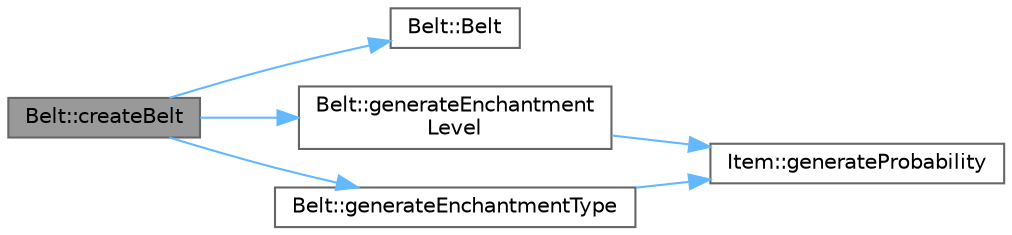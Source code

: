 digraph "Belt::createBelt"
{
 // LATEX_PDF_SIZE
  bgcolor="transparent";
  edge [fontname=Helvetica,fontsize=10,labelfontname=Helvetica,labelfontsize=10];
  node [fontname=Helvetica,fontsize=10,shape=box,height=0.2,width=0.4];
  rankdir="LR";
  Node1 [id="Node000001",label="Belt::createBelt",height=0.2,width=0.4,color="gray40", fillcolor="grey60", style="filled", fontcolor="black",tooltip="Method to create a Belt object with random attributes."];
  Node1 -> Node2 [id="edge1_Node000001_Node000002",color="steelblue1",style="solid",tooltip=" "];
  Node2 [id="Node000002",label="Belt::Belt",height=0.2,width=0.4,color="grey40", fillcolor="white", style="filled",URL="$class_belt.html#a6dc40c21b5a62c71925df189511d7551",tooltip="Default Constructor for the Belt object."];
  Node1 -> Node3 [id="edge2_Node000001_Node000003",color="steelblue1",style="solid",tooltip=" "];
  Node3 [id="Node000003",label="Belt::generateEnchantment\lLevel",height=0.2,width=0.4,color="grey40", fillcolor="white", style="filled",URL="$class_belt.html#a8d6830394686ec3fab2cd50f11e3741c",tooltip="Method to generate a random enchantment level for the Belt object."];
  Node3 -> Node4 [id="edge3_Node000003_Node000004",color="steelblue1",style="solid",tooltip=" "];
  Node4 [id="Node000004",label="Item::generateProbability",height=0.2,width=0.4,color="grey40", fillcolor="white", style="filled",URL="$class_item.html#ac9fad565f6cecac54252284050ad01b0",tooltip="Generate a random uniformely distributed probability between 0 and 1."];
  Node1 -> Node5 [id="edge4_Node000001_Node000005",color="steelblue1",style="solid",tooltip=" "];
  Node5 [id="Node000005",label="Belt::generateEnchantmentType",height=0.2,width=0.4,color="grey40", fillcolor="white", style="filled",URL="$class_belt.html#a3f755c8a5c1a4c8c5216e4ff46f3dc91",tooltip="Method to generate a random enchantment type for the Belt object."];
  Node5 -> Node4 [id="edge5_Node000005_Node000004",color="steelblue1",style="solid",tooltip=" "];
}
